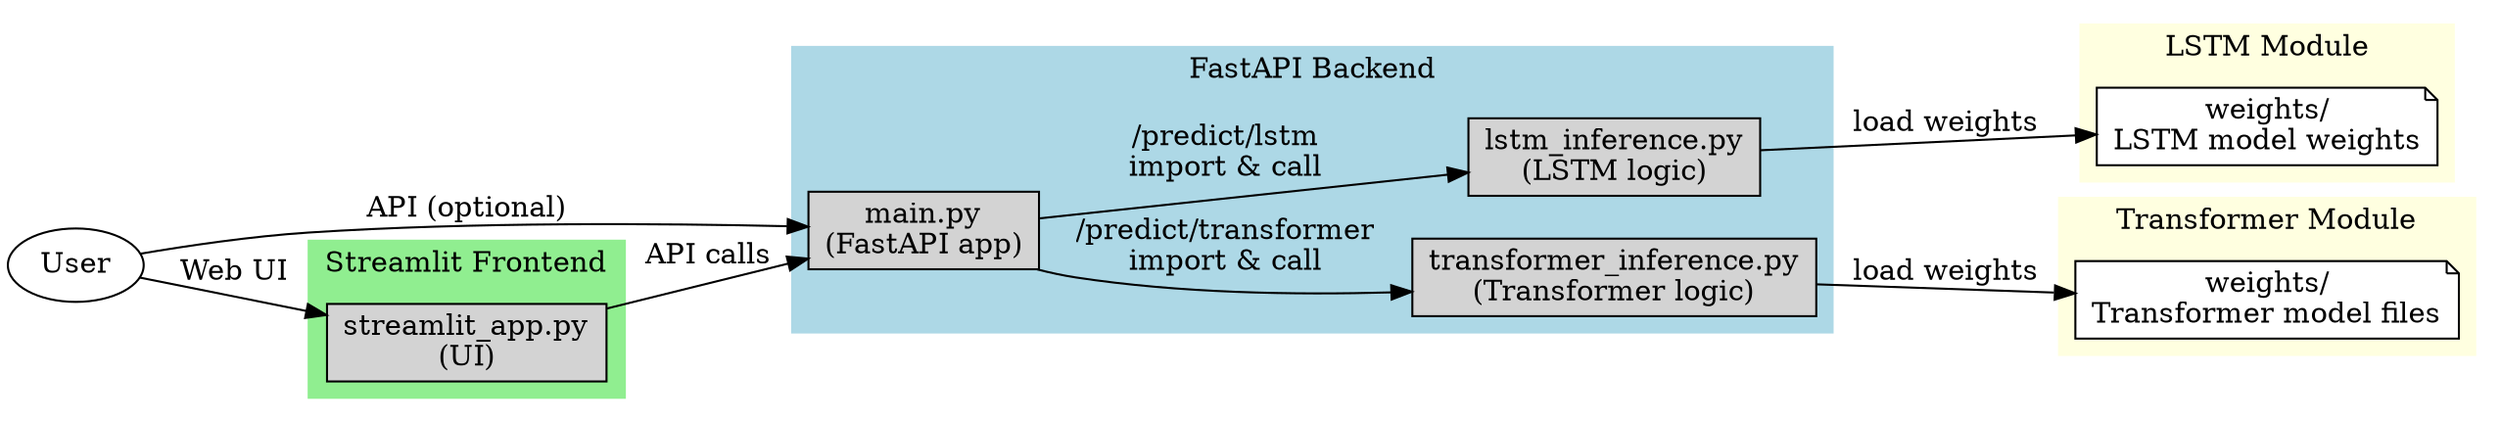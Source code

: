 digraph AutoAuthorRecognition {
    rankdir=LR;
    node [shape=box, style=filled, fillcolor=lightgray];

    subgraph cluster_api {
        label = "FastAPI Backend";
        style=filled;
        color=lightblue;
        main_py [label="main.py\n(FastAPI app)"];
        lstm_inference [label="lstm_inference.py\n(LSTM logic)"];
        transformer_inference [label="transformer_inference.py\n(Transformer logic)"];
        main_py -> lstm_inference [label="/predict/lstm\nimport & call"];
        main_py -> transformer_inference [label="/predict/transformer\nimport & call"];
        transformer_inference;
    }

    subgraph cluster_lstm {
        label = "LSTM Module";
        style=filled;
        color=lightyellow;
        lstm_inference;
        lstm_weights [label="weights/\nLSTM model weights", shape=note, fillcolor=white];
        lstm_inference -> lstm_weights [label="load weights"];
    }

    subgraph cluster_transformer {
        label = "Transformer Module";
        style=filled;
        color=lightyellow;
        transformer_weights [label="weights/\nTransformer model files", shape=note, fillcolor=white];
        transformer_inference -> transformer_weights [label="load weights"];
    }

    subgraph cluster_frontend {
        label = "Streamlit Frontend";
        style=filled;
        color=lightgreen;
        streamlit_app [label="streamlit_app.py\n(UI)"];
        streamlit_app -> main_py [label="API calls"];
    }

    user [label="User", shape=ellipse, fillcolor=white];
    user -> streamlit_app [label="Web UI"];
    user -> main_py [label="API (optional)"];
}
